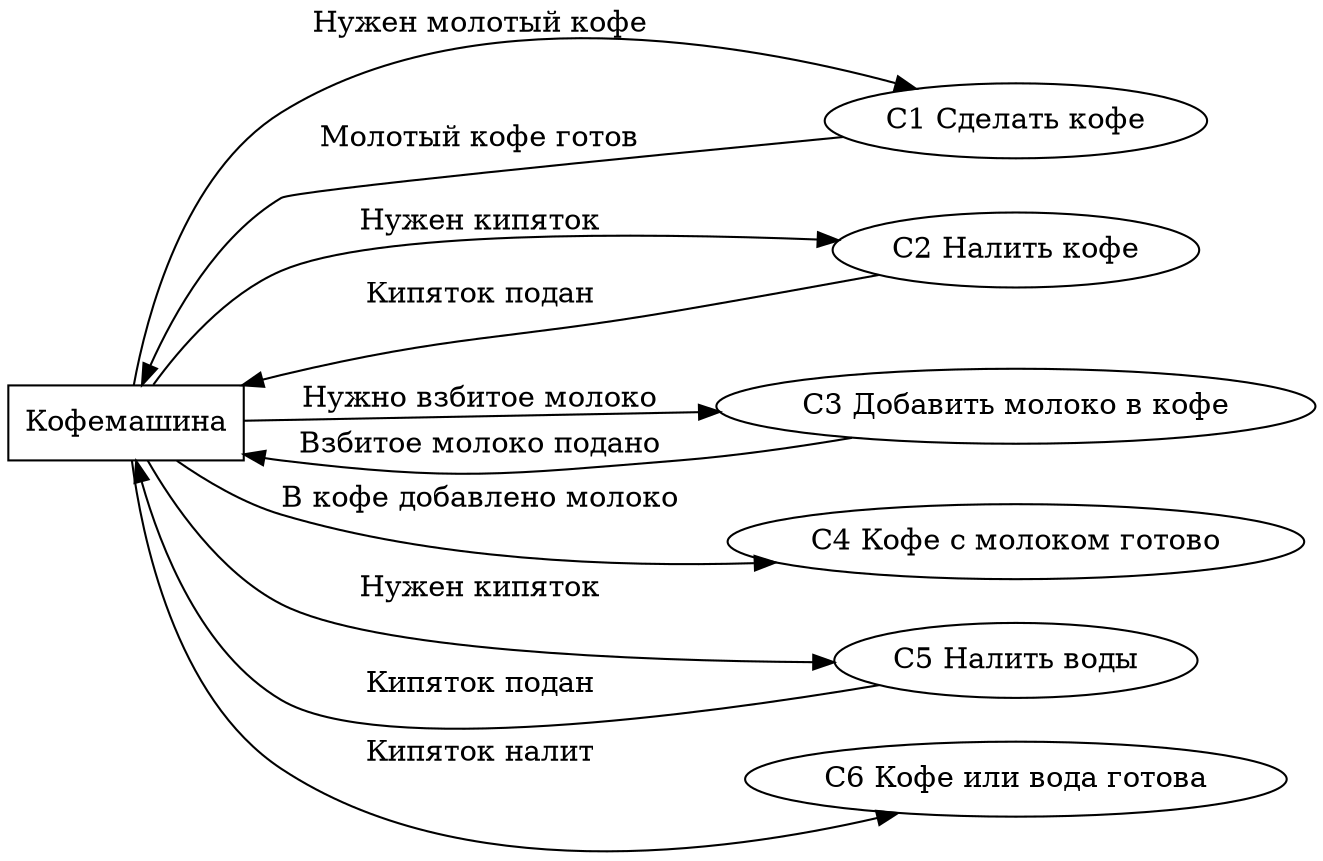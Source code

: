 digraph {
    rankdir = LR

    coffe [shape=box, label="Кофемашина"]
    first [label="C1 Сделать кофе"]
    second [label="C2 Налить кофе"]
    third [label="C3 Добавить молоко в кофе"]
    fourth [label="C4 Кофе с молоком готово"]
    fivth [label="C5 Налить воды"]
    sixth [label="C6 Кофе или вода готова"]

    coffe -> first [label="Нужен молотый кофе"]
    first -> coffe [label="Молотый кофе готов"]
    coffe -> second [label="Нужен кипяток"]
    second -> coffe [label="Кипяток подан"]
    coffe -> third [label="Нужно взбитое молоко"]
    third -> coffe [label="Взбитое молоко подано"]
    coffe -> fourth [label="В кофе добавлено молоко"]
    coffe -> fivth [label="Нужен кипяток"]
    fivth -> coffe [label="Кипяток подан"]
    coffe -> sixth [label="Кипяток налит"]
}
